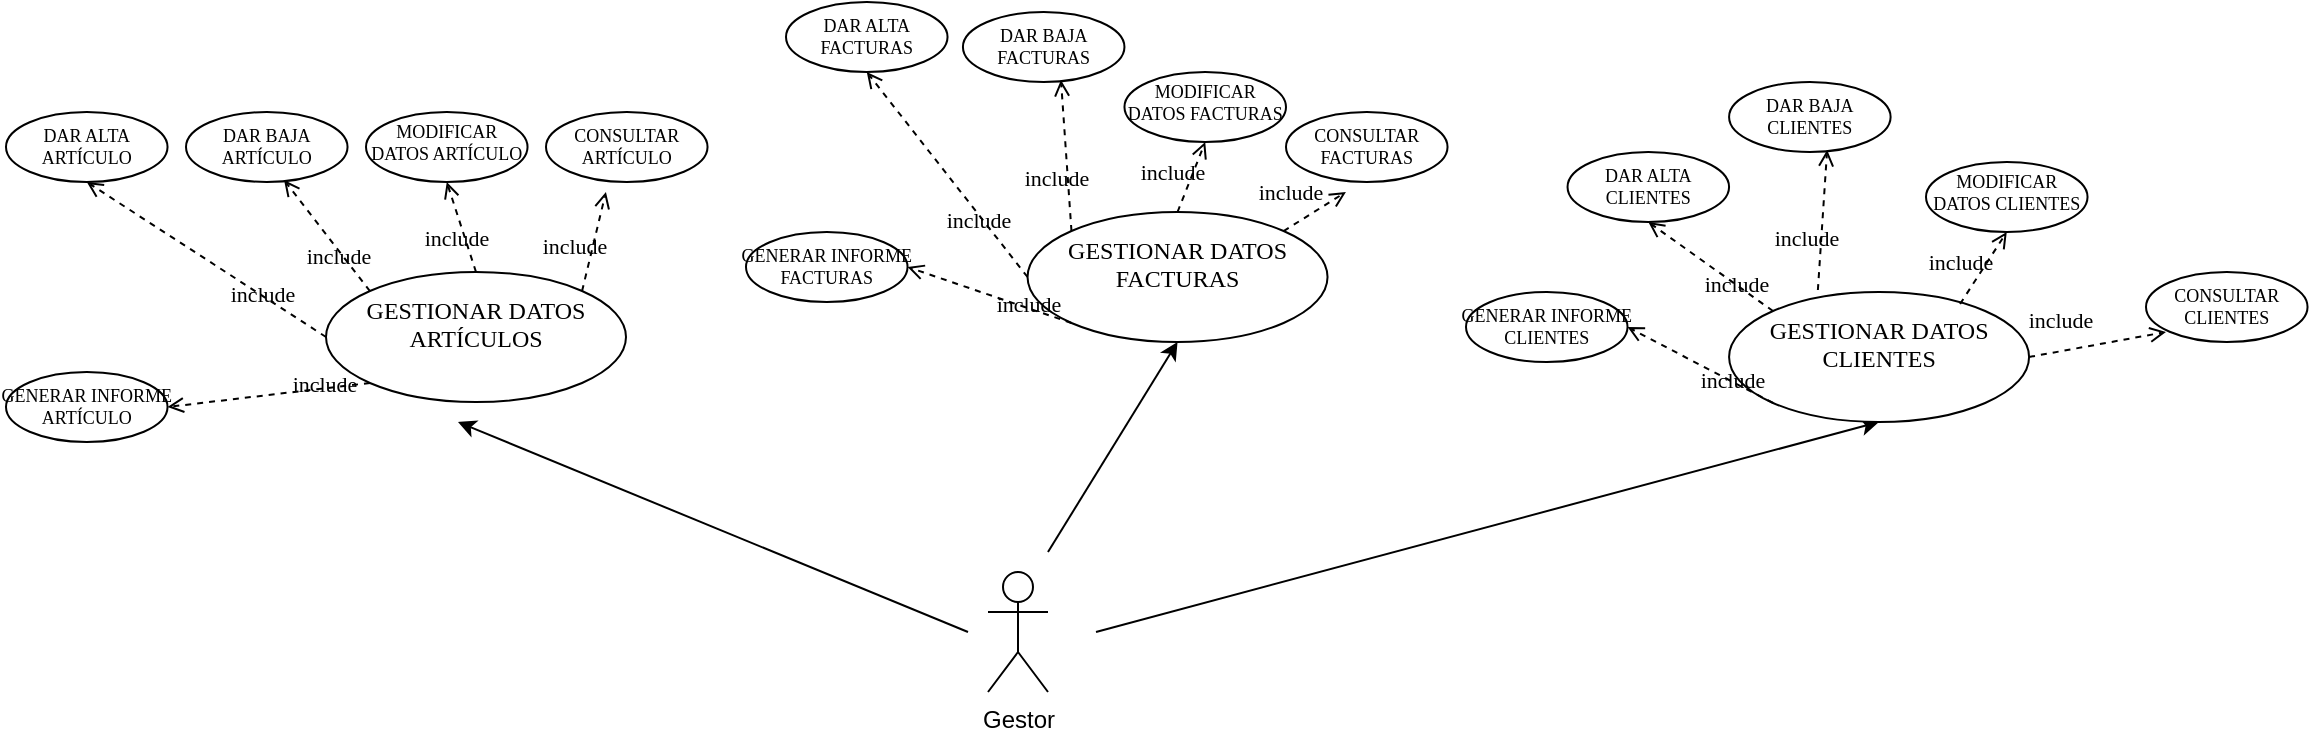 <mxfile version="21.0.2" type="github">
  <diagram name="Page-1" id="TInnaNvXgo5wHMZR5hZs">
    <mxGraphModel dx="1877" dy="558" grid="1" gridSize="10" guides="1" tooltips="1" connect="1" arrows="1" fold="1" page="1" pageScale="1" pageWidth="827" pageHeight="1169" math="0" shadow="0">
      <root>
        <mxCell id="0" />
        <mxCell id="1" parent="0" />
        <mxCell id="aV8iwCZ988Jx_RelG2w6-1" value="Gestor" style="shape=umlActor;verticalLabelPosition=bottom;verticalAlign=top;html=1;outlineConnect=0;" parent="1" vertex="1">
          <mxGeometry x="381" y="400" width="30" height="60" as="geometry" />
        </mxCell>
        <mxCell id="aV8iwCZ988Jx_RelG2w6-6" value="" style="endArrow=classic;html=1;rounded=0;entryX=0.5;entryY=1;entryDx=0;entryDy=0;" parent="1" edge="1">
          <mxGeometry width="50" height="50" relative="1" as="geometry">
            <mxPoint x="371" y="430" as="sourcePoint" />
            <mxPoint x="116" y="325" as="targetPoint" />
          </mxGeometry>
        </mxCell>
        <mxCell id="aV8iwCZ988Jx_RelG2w6-7" value="GESTIONAR DATOS&#xa;ARTÍCULOS&#xa;" style="ellipse;fontFamily=Verdana;" parent="1" vertex="1">
          <mxGeometry x="50" y="250" width="150" height="65" as="geometry" />
        </mxCell>
        <mxCell id="aV8iwCZ988Jx_RelG2w6-13" value="" style="endArrow=classic;html=1;rounded=0;entryX=0.5;entryY=1;entryDx=0;entryDy=0;" parent="1" target="aV8iwCZ988Jx_RelG2w6-30" edge="1">
          <mxGeometry width="50" height="50" relative="1" as="geometry">
            <mxPoint x="411" y="390" as="sourcePoint" />
            <mxPoint x="416" y="315" as="targetPoint" />
          </mxGeometry>
        </mxCell>
        <mxCell id="aV8iwCZ988Jx_RelG2w6-14" value="" style="endArrow=classic;html=1;rounded=0;entryX=0.5;entryY=1;entryDx=0;entryDy=0;" parent="1" target="aV8iwCZ988Jx_RelG2w6-41" edge="1">
          <mxGeometry width="50" height="50" relative="1" as="geometry">
            <mxPoint x="435" y="430" as="sourcePoint" />
            <mxPoint x="715" y="325" as="targetPoint" />
          </mxGeometry>
        </mxCell>
        <mxCell id="aV8iwCZ988Jx_RelG2w6-18" value="include" style="html=1;verticalAlign=bottom;labelBackgroundColor=none;endArrow=open;endFill=0;dashed=1;rounded=0;fontFamily=Verdana;exitX=0;exitY=0.5;exitDx=0;exitDy=0;entryX=0.5;entryY=1;entryDx=0;entryDy=0;" parent="1" source="aV8iwCZ988Jx_RelG2w6-7" target="aV8iwCZ988Jx_RelG2w6-19" edge="1">
          <mxGeometry x="-0.529" y="7" width="160" relative="1" as="geometry">
            <mxPoint x="90" y="256" as="sourcePoint" />
            <mxPoint x="30" y="190" as="targetPoint" />
            <mxPoint as="offset" />
          </mxGeometry>
        </mxCell>
        <mxCell id="aV8iwCZ988Jx_RelG2w6-19" value="DAR ALTA&#xa;ARTÍCULO&#xa;&#xa;" style="ellipse;fontFamily=Verdana;fontSize=9;align=center;verticalAlign=top;labelPosition=center;verticalLabelPosition=middle;" parent="1" vertex="1">
          <mxGeometry x="-110" y="170" width="80.77" height="35" as="geometry" />
        </mxCell>
        <mxCell id="aV8iwCZ988Jx_RelG2w6-20" value="DAR BAJA&#xa;ARTÍCULO&#xa;&#xa;" style="ellipse;fontFamily=Verdana;fontSize=9;align=center;verticalAlign=top;labelPosition=center;verticalLabelPosition=middle;" parent="1" vertex="1">
          <mxGeometry x="-20" y="170" width="80.77" height="35" as="geometry" />
        </mxCell>
        <mxCell id="aV8iwCZ988Jx_RelG2w6-21" value="MODIFICAR &#xa;DATOS ARTÍCULO&#xa;&#xa;" style="ellipse;fontFamily=Verdana;fontSize=9;align=center;verticalAlign=top;labelPosition=center;verticalLabelPosition=middle;spacing=0;" parent="1" vertex="1">
          <mxGeometry x="70" y="170" width="80.77" height="35" as="geometry" />
        </mxCell>
        <mxCell id="aV8iwCZ988Jx_RelG2w6-24" value="CONSULTAR&#xa;ARTÍCULO&#xa;&#xa;" style="ellipse;fontFamily=Verdana;fontSize=9;align=center;verticalAlign=top;labelPosition=center;verticalLabelPosition=middle;" parent="1" vertex="1">
          <mxGeometry x="160" y="170" width="80.77" height="35" as="geometry" />
        </mxCell>
        <mxCell id="aV8iwCZ988Jx_RelG2w6-25" value="GENERAR INFORME&#xa;ARTÍCULO&#xa;&#xa;" style="ellipse;fontFamily=Verdana;fontSize=9;align=center;verticalAlign=top;labelPosition=center;verticalLabelPosition=middle;" parent="1" vertex="1">
          <mxGeometry x="-110" y="300" width="80.77" height="35" as="geometry" />
        </mxCell>
        <mxCell id="aV8iwCZ988Jx_RelG2w6-26" value="include" style="html=1;verticalAlign=bottom;labelBackgroundColor=none;endArrow=open;endFill=0;dashed=1;rounded=0;fontFamily=Verdana;exitX=0;exitY=1;exitDx=0;exitDy=0;entryX=1;entryY=0.5;entryDx=0;entryDy=0;" parent="1" source="aV8iwCZ988Jx_RelG2w6-7" target="aV8iwCZ988Jx_RelG2w6-25" edge="1">
          <mxGeometry x="-0.529" y="7" width="160" relative="1" as="geometry">
            <mxPoint x="60" y="293" as="sourcePoint" />
            <mxPoint x="-60" y="215" as="targetPoint" />
            <mxPoint as="offset" />
          </mxGeometry>
        </mxCell>
        <mxCell id="aV8iwCZ988Jx_RelG2w6-27" value="include" style="html=1;verticalAlign=bottom;labelBackgroundColor=none;endArrow=open;endFill=0;dashed=1;rounded=0;fontFamily=Verdana;exitX=0;exitY=0;exitDx=0;exitDy=0;entryX=0.607;entryY=0.971;entryDx=0;entryDy=0;entryPerimeter=0;" parent="1" source="aV8iwCZ988Jx_RelG2w6-7" target="aV8iwCZ988Jx_RelG2w6-20" edge="1">
          <mxGeometry x="-0.529" y="7" width="160" relative="1" as="geometry">
            <mxPoint x="82" y="315" as="sourcePoint" />
            <mxPoint x="-19" y="328" as="targetPoint" />
            <mxPoint as="offset" />
          </mxGeometry>
        </mxCell>
        <mxCell id="aV8iwCZ988Jx_RelG2w6-28" value="include" style="html=1;verticalAlign=bottom;labelBackgroundColor=none;endArrow=open;endFill=0;dashed=1;rounded=0;fontFamily=Verdana;exitX=0.5;exitY=0;exitDx=0;exitDy=0;entryX=0.5;entryY=1;entryDx=0;entryDy=0;" parent="1" source="aV8iwCZ988Jx_RelG2w6-7" target="aV8iwCZ988Jx_RelG2w6-21" edge="1">
          <mxGeometry x="-0.529" y="7" width="160" relative="1" as="geometry">
            <mxPoint x="92" y="325" as="sourcePoint" />
            <mxPoint x="-9" y="338" as="targetPoint" />
            <mxPoint as="offset" />
          </mxGeometry>
        </mxCell>
        <mxCell id="aV8iwCZ988Jx_RelG2w6-29" value="include" style="html=1;verticalAlign=bottom;labelBackgroundColor=none;endArrow=open;endFill=0;dashed=1;rounded=0;fontFamily=Verdana;exitX=1;exitY=0;exitDx=0;exitDy=0;entryX=0.371;entryY=1.143;entryDx=0;entryDy=0;entryPerimeter=0;" parent="1" source="aV8iwCZ988Jx_RelG2w6-7" target="aV8iwCZ988Jx_RelG2w6-24" edge="1">
          <mxGeometry x="-0.529" y="7" width="160" relative="1" as="geometry">
            <mxPoint x="102" y="335" as="sourcePoint" />
            <mxPoint x="1" y="348" as="targetPoint" />
            <mxPoint as="offset" />
          </mxGeometry>
        </mxCell>
        <mxCell id="aV8iwCZ988Jx_RelG2w6-30" value="GESTIONAR DATOS&#xa;FACTURAS&#xa;" style="ellipse;fontFamily=Verdana;" parent="1" vertex="1">
          <mxGeometry x="400.77" y="220" width="150" height="65" as="geometry" />
        </mxCell>
        <mxCell id="aV8iwCZ988Jx_RelG2w6-31" value="include" style="html=1;verticalAlign=bottom;labelBackgroundColor=none;endArrow=open;endFill=0;dashed=1;rounded=0;fontFamily=Verdana;exitX=0;exitY=0.5;exitDx=0;exitDy=0;entryX=0.5;entryY=1;entryDx=0;entryDy=0;" parent="1" source="aV8iwCZ988Jx_RelG2w6-30" target="aV8iwCZ988Jx_RelG2w6-32" edge="1">
          <mxGeometry x="-0.529" y="7" width="160" relative="1" as="geometry">
            <mxPoint x="440.77" y="246" as="sourcePoint" />
            <mxPoint x="380.77" y="180" as="targetPoint" />
            <mxPoint as="offset" />
          </mxGeometry>
        </mxCell>
        <mxCell id="aV8iwCZ988Jx_RelG2w6-32" value="DAR ALTA&#xa;FACTURAS&#xa;&#xa;" style="ellipse;fontFamily=Verdana;fontSize=9;align=center;verticalAlign=top;labelPosition=center;verticalLabelPosition=middle;" parent="1" vertex="1">
          <mxGeometry x="280" y="115" width="80.77" height="35" as="geometry" />
        </mxCell>
        <mxCell id="aV8iwCZ988Jx_RelG2w6-33" value="DAR BAJA&#xa;FACTURAS&#xa;&#xa;" style="ellipse;fontFamily=Verdana;fontSize=9;align=center;verticalAlign=top;labelPosition=center;verticalLabelPosition=middle;" parent="1" vertex="1">
          <mxGeometry x="368.46" y="120" width="80.77" height="35" as="geometry" />
        </mxCell>
        <mxCell id="aV8iwCZ988Jx_RelG2w6-34" value="MODIFICAR &#xa;DATOS FACTURAS&#xa;&#xa;" style="ellipse;fontFamily=Verdana;fontSize=9;align=center;verticalAlign=top;labelPosition=center;verticalLabelPosition=middle;spacing=0;" parent="1" vertex="1">
          <mxGeometry x="449.23" y="150" width="80.77" height="35" as="geometry" />
        </mxCell>
        <mxCell id="aV8iwCZ988Jx_RelG2w6-35" value="CONSULTAR&#xa;FACTURAS&#xa;&#xa;" style="ellipse;fontFamily=Verdana;fontSize=9;align=center;verticalAlign=top;labelPosition=center;verticalLabelPosition=middle;" parent="1" vertex="1">
          <mxGeometry x="530" y="170" width="80.77" height="35" as="geometry" />
        </mxCell>
        <mxCell id="aV8iwCZ988Jx_RelG2w6-36" value="GENERAR INFORME&#xa;FACTURAS&#xa;&#xa;&#xa;" style="ellipse;fontFamily=Verdana;fontSize=9;align=center;verticalAlign=top;labelPosition=center;verticalLabelPosition=middle;" parent="1" vertex="1">
          <mxGeometry x="260" y="230" width="80.77" height="35" as="geometry" />
        </mxCell>
        <mxCell id="aV8iwCZ988Jx_RelG2w6-37" value="include" style="html=1;verticalAlign=bottom;labelBackgroundColor=none;endArrow=open;endFill=0;dashed=1;rounded=0;fontFamily=Verdana;exitX=0;exitY=1;exitDx=0;exitDy=0;entryX=1;entryY=0.5;entryDx=0;entryDy=0;" parent="1" source="aV8iwCZ988Jx_RelG2w6-30" target="aV8iwCZ988Jx_RelG2w6-36" edge="1">
          <mxGeometry x="-0.529" y="7" width="160" relative="1" as="geometry">
            <mxPoint x="410.77" y="283" as="sourcePoint" />
            <mxPoint x="290.77" y="205" as="targetPoint" />
            <mxPoint as="offset" />
          </mxGeometry>
        </mxCell>
        <mxCell id="aV8iwCZ988Jx_RelG2w6-38" value="include" style="html=1;verticalAlign=bottom;labelBackgroundColor=none;endArrow=open;endFill=0;dashed=1;rounded=0;fontFamily=Verdana;exitX=0;exitY=0;exitDx=0;exitDy=0;entryX=0.607;entryY=0.971;entryDx=0;entryDy=0;entryPerimeter=0;" parent="1" source="aV8iwCZ988Jx_RelG2w6-30" target="aV8iwCZ988Jx_RelG2w6-33" edge="1">
          <mxGeometry x="-0.529" y="7" width="160" relative="1" as="geometry">
            <mxPoint x="432.77" y="305" as="sourcePoint" />
            <mxPoint x="331.77" y="318" as="targetPoint" />
            <mxPoint as="offset" />
          </mxGeometry>
        </mxCell>
        <mxCell id="aV8iwCZ988Jx_RelG2w6-39" value="include" style="html=1;verticalAlign=bottom;labelBackgroundColor=none;endArrow=open;endFill=0;dashed=1;rounded=0;fontFamily=Verdana;exitX=0.5;exitY=0;exitDx=0;exitDy=0;entryX=0.5;entryY=1;entryDx=0;entryDy=0;" parent="1" source="aV8iwCZ988Jx_RelG2w6-30" target="aV8iwCZ988Jx_RelG2w6-34" edge="1">
          <mxGeometry x="-0.529" y="7" width="160" relative="1" as="geometry">
            <mxPoint x="442.77" y="315" as="sourcePoint" />
            <mxPoint x="341.77" y="328" as="targetPoint" />
            <mxPoint as="offset" />
          </mxGeometry>
        </mxCell>
        <mxCell id="aV8iwCZ988Jx_RelG2w6-40" value="include" style="html=1;verticalAlign=bottom;labelBackgroundColor=none;endArrow=open;endFill=0;dashed=1;rounded=0;fontFamily=Verdana;exitX=1;exitY=0;exitDx=0;exitDy=0;entryX=0.371;entryY=1.143;entryDx=0;entryDy=0;entryPerimeter=0;" parent="1" source="aV8iwCZ988Jx_RelG2w6-30" target="aV8iwCZ988Jx_RelG2w6-35" edge="1">
          <mxGeometry x="-0.529" y="7" width="160" relative="1" as="geometry">
            <mxPoint x="452.77" y="325" as="sourcePoint" />
            <mxPoint x="351.77" y="338" as="targetPoint" />
            <mxPoint as="offset" />
          </mxGeometry>
        </mxCell>
        <mxCell id="aV8iwCZ988Jx_RelG2w6-41" value="GESTIONAR DATOS&#xa;CLIENTES&#xa;" style="ellipse;fontFamily=Verdana;" parent="1" vertex="1">
          <mxGeometry x="751.54" y="260" width="150" height="65" as="geometry" />
        </mxCell>
        <mxCell id="aV8iwCZ988Jx_RelG2w6-42" value="include" style="html=1;verticalAlign=bottom;labelBackgroundColor=none;endArrow=open;endFill=0;dashed=1;rounded=0;fontFamily=Verdana;exitX=0;exitY=0;exitDx=0;exitDy=0;entryX=0.5;entryY=1;entryDx=0;entryDy=0;" parent="1" source="aV8iwCZ988Jx_RelG2w6-41" target="aV8iwCZ988Jx_RelG2w6-43" edge="1">
          <mxGeometry x="-0.529" y="7" width="160" relative="1" as="geometry">
            <mxPoint x="791.54" y="286" as="sourcePoint" />
            <mxPoint x="731.54" y="220" as="targetPoint" />
            <mxPoint as="offset" />
          </mxGeometry>
        </mxCell>
        <mxCell id="aV8iwCZ988Jx_RelG2w6-43" value="DAR ALTA&#xa;CLIENTES&#xa;&#xa;" style="ellipse;fontFamily=Verdana;fontSize=9;align=center;verticalAlign=top;labelPosition=center;verticalLabelPosition=middle;" parent="1" vertex="1">
          <mxGeometry x="670.77" y="190" width="80.77" height="35" as="geometry" />
        </mxCell>
        <mxCell id="aV8iwCZ988Jx_RelG2w6-44" value="DAR BAJA&#xa;CLIENTES&#xa;&#xa;" style="ellipse;fontFamily=Verdana;fontSize=9;align=center;verticalAlign=top;labelPosition=center;verticalLabelPosition=middle;" parent="1" vertex="1">
          <mxGeometry x="751.54" y="155" width="80.77" height="35" as="geometry" />
        </mxCell>
        <mxCell id="aV8iwCZ988Jx_RelG2w6-45" value="MODIFICAR &#xa;DATOS CLIENTES&#xa;&#xa;" style="ellipse;fontFamily=Verdana;fontSize=9;align=center;verticalAlign=top;labelPosition=center;verticalLabelPosition=middle;spacing=0;" parent="1" vertex="1">
          <mxGeometry x="850" y="195" width="80.77" height="35" as="geometry" />
        </mxCell>
        <mxCell id="aV8iwCZ988Jx_RelG2w6-46" value="CONSULTAR&#xa;CLIENTES&#xa;&#xa;" style="ellipse;fontFamily=Verdana;fontSize=9;align=center;verticalAlign=top;labelPosition=center;verticalLabelPosition=middle;" parent="1" vertex="1">
          <mxGeometry x="960" y="250" width="80.77" height="35" as="geometry" />
        </mxCell>
        <mxCell id="aV8iwCZ988Jx_RelG2w6-47" value="GENERAR INFORME&#xa;CLIENTES&#xa;&#xa;&#xa;" style="ellipse;fontFamily=Verdana;fontSize=9;align=center;verticalAlign=top;labelPosition=center;verticalLabelPosition=middle;" parent="1" vertex="1">
          <mxGeometry x="620" y="260" width="80.77" height="35" as="geometry" />
        </mxCell>
        <mxCell id="aV8iwCZ988Jx_RelG2w6-48" value="include" style="html=1;verticalAlign=bottom;labelBackgroundColor=none;endArrow=open;endFill=0;dashed=1;rounded=0;fontFamily=Verdana;exitX=0;exitY=1;exitDx=0;exitDy=0;entryX=1;entryY=0.5;entryDx=0;entryDy=0;" parent="1" source="aV8iwCZ988Jx_RelG2w6-41" target="aV8iwCZ988Jx_RelG2w6-47" edge="1">
          <mxGeometry x="-0.529" y="7" width="160" relative="1" as="geometry">
            <mxPoint x="761.54" y="323" as="sourcePoint" />
            <mxPoint x="641.54" y="245" as="targetPoint" />
            <mxPoint as="offset" />
          </mxGeometry>
        </mxCell>
        <mxCell id="aV8iwCZ988Jx_RelG2w6-49" value="include" style="html=1;verticalAlign=bottom;labelBackgroundColor=none;endArrow=open;endFill=0;dashed=1;rounded=0;fontFamily=Verdana;exitX=0.296;exitY=-0.015;exitDx=0;exitDy=0;entryX=0.607;entryY=0.971;entryDx=0;entryDy=0;entryPerimeter=0;exitPerimeter=0;" parent="1" source="aV8iwCZ988Jx_RelG2w6-41" target="aV8iwCZ988Jx_RelG2w6-44" edge="1">
          <mxGeometry x="-0.529" y="7" width="160" relative="1" as="geometry">
            <mxPoint x="783.54" y="345" as="sourcePoint" />
            <mxPoint x="682.54" y="358" as="targetPoint" />
            <mxPoint as="offset" />
          </mxGeometry>
        </mxCell>
        <mxCell id="aV8iwCZ988Jx_RelG2w6-50" value="include" style="html=1;verticalAlign=bottom;labelBackgroundColor=none;endArrow=open;endFill=0;dashed=1;rounded=0;fontFamily=Verdana;exitX=0.77;exitY=0.092;exitDx=0;exitDy=0;entryX=0.5;entryY=1;entryDx=0;entryDy=0;exitPerimeter=0;" parent="1" source="aV8iwCZ988Jx_RelG2w6-41" target="aV8iwCZ988Jx_RelG2w6-45" edge="1">
          <mxGeometry x="-0.529" y="7" width="160" relative="1" as="geometry">
            <mxPoint x="793.54" y="355" as="sourcePoint" />
            <mxPoint x="692.54" y="368" as="targetPoint" />
            <mxPoint as="offset" />
          </mxGeometry>
        </mxCell>
        <mxCell id="aV8iwCZ988Jx_RelG2w6-51" value="include" style="html=1;verticalAlign=bottom;labelBackgroundColor=none;endArrow=open;endFill=0;dashed=1;rounded=0;fontFamily=Verdana;exitX=1;exitY=0.5;exitDx=0;exitDy=0;" parent="1" source="aV8iwCZ988Jx_RelG2w6-41" edge="1">
          <mxGeometry x="-0.529" y="7" width="160" relative="1" as="geometry">
            <mxPoint x="803.54" y="365" as="sourcePoint" />
            <mxPoint x="970" y="280" as="targetPoint" />
            <mxPoint as="offset" />
          </mxGeometry>
        </mxCell>
      </root>
    </mxGraphModel>
  </diagram>
</mxfile>
